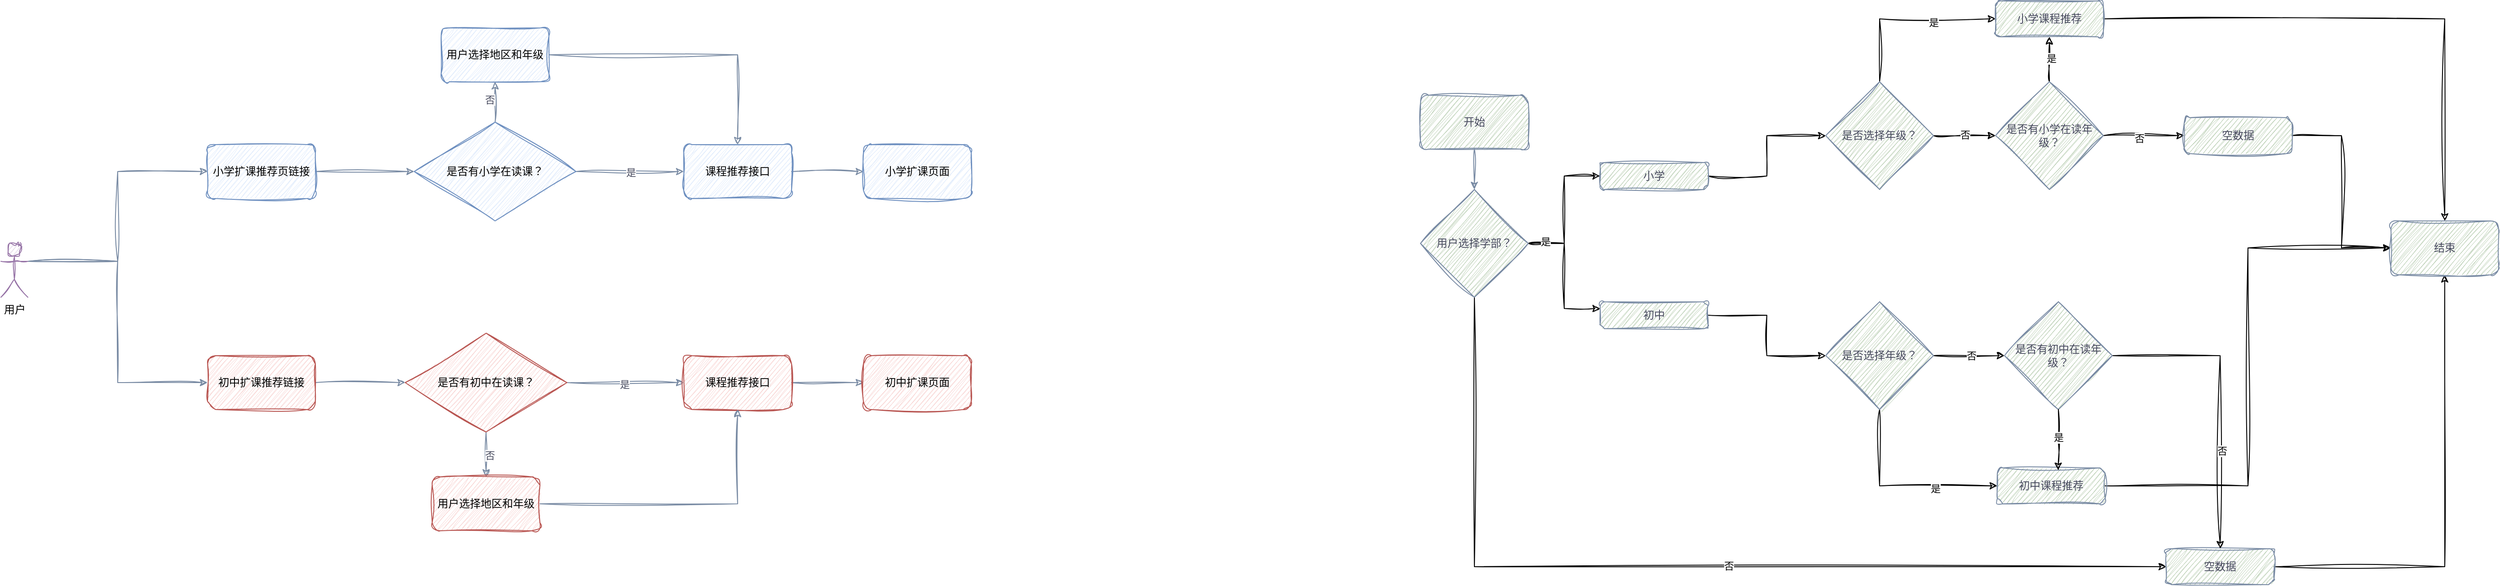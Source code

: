 <mxfile version="27.2.0">
  <diagram name="第 1 页" id="l59Q0kZf70GFu10ryJVb">
    <mxGraphModel dx="1444" dy="729" grid="1" gridSize="10" guides="1" tooltips="1" connect="1" arrows="1" fold="1" page="1" pageScale="1" pageWidth="4800" pageHeight="4800" math="0" shadow="0">
      <root>
        <mxCell id="0" />
        <mxCell id="1" parent="0" />
        <mxCell id="VSyL5UJNjRtYyE7pGAWY-93" style="edgeStyle=orthogonalEdgeStyle;rounded=0;orthogonalLoop=1;jettySize=auto;html=1;exitX=1;exitY=0.5;exitDx=0;exitDy=0;strokeColor=#788AA3;fontColor=#46495D;fillColor=#B2C9AB;sketch=1;curveFitting=1;jiggle=2;" edge="1" parent="1" source="VSyL5UJNjRtYyE7pGAWY-6" target="VSyL5UJNjRtYyE7pGAWY-10">
          <mxGeometry relative="1" as="geometry" />
        </mxCell>
        <mxCell id="VSyL5UJNjRtYyE7pGAWY-94" value="是" style="edgeLabel;html=1;align=center;verticalAlign=middle;resizable=0;points=[];strokeColor=#788AA3;fontColor=#46495D;fillColor=#B2C9AB;sketch=1;curveFitting=1;jiggle=2;" vertex="1" connectable="0" parent="VSyL5UJNjRtYyE7pGAWY-93">
          <mxGeometry x="0.015" y="-1" relative="1" as="geometry">
            <mxPoint as="offset" />
          </mxGeometry>
        </mxCell>
        <mxCell id="VSyL5UJNjRtYyE7pGAWY-99" style="edgeStyle=orthogonalEdgeStyle;rounded=0;orthogonalLoop=1;jettySize=auto;html=1;exitX=0.5;exitY=0;exitDx=0;exitDy=0;entryX=0.5;entryY=1;entryDx=0;entryDy=0;strokeColor=#788AA3;fontColor=#46495D;fillColor=#B2C9AB;sketch=1;curveFitting=1;jiggle=2;" edge="1" parent="1" source="VSyL5UJNjRtYyE7pGAWY-6" target="VSyL5UJNjRtYyE7pGAWY-98">
          <mxGeometry relative="1" as="geometry" />
        </mxCell>
        <mxCell id="VSyL5UJNjRtYyE7pGAWY-105" value="&lt;div&gt;&lt;br&gt;&lt;/div&gt;" style="edgeLabel;html=1;align=center;verticalAlign=middle;resizable=0;points=[];strokeColor=#788AA3;fontColor=#46495D;fillColor=#B2C9AB;sketch=1;curveFitting=1;jiggle=2;" vertex="1" connectable="0" parent="VSyL5UJNjRtYyE7pGAWY-99">
          <mxGeometry x="0.129" y="1" relative="1" as="geometry">
            <mxPoint as="offset" />
          </mxGeometry>
        </mxCell>
        <mxCell id="VSyL5UJNjRtYyE7pGAWY-106" value="否" style="edgeLabel;html=1;align=center;verticalAlign=middle;resizable=0;points=[];strokeColor=#788AA3;fontColor=#46495D;fillColor=#B2C9AB;sketch=1;curveFitting=1;jiggle=2;" vertex="1" connectable="0" parent="VSyL5UJNjRtYyE7pGAWY-99">
          <mxGeometry x="0.119" y="6" relative="1" as="geometry">
            <mxPoint as="offset" />
          </mxGeometry>
        </mxCell>
        <mxCell id="VSyL5UJNjRtYyE7pGAWY-6" value="是否有小学在读课？" style="rhombus;whiteSpace=wrap;html=1;labelBackgroundColor=none;fillColor=#dae8fc;strokeColor=#6c8ebf;sketch=1;curveFitting=1;jiggle=2;" vertex="1" parent="1">
          <mxGeometry x="640" y="445" width="180" height="110" as="geometry" />
        </mxCell>
        <mxCell id="VSyL5UJNjRtYyE7pGAWY-96" style="edgeStyle=orthogonalEdgeStyle;rounded=0;orthogonalLoop=1;jettySize=auto;html=1;exitX=1;exitY=0.5;exitDx=0;exitDy=0;strokeColor=#788AA3;fontColor=#46495D;fillColor=#B2C9AB;sketch=1;curveFitting=1;jiggle=2;" edge="1" parent="1" source="VSyL5UJNjRtYyE7pGAWY-10" target="VSyL5UJNjRtYyE7pGAWY-20">
          <mxGeometry relative="1" as="geometry" />
        </mxCell>
        <mxCell id="VSyL5UJNjRtYyE7pGAWY-10" value="课程推荐接口" style="rounded=1;whiteSpace=wrap;html=1;labelBackgroundColor=none;fillColor=#dae8fc;strokeColor=#6c8ebf;sketch=1;curveFitting=1;jiggle=2;" vertex="1" parent="1">
          <mxGeometry x="940" y="470" width="120" height="60" as="geometry" />
        </mxCell>
        <mxCell id="VSyL5UJNjRtYyE7pGAWY-20" value="小学扩课页面" style="rounded=1;whiteSpace=wrap;html=1;labelBackgroundColor=none;fillColor=#dae8fc;strokeColor=#6c8ebf;sketch=1;curveFitting=1;jiggle=2;" vertex="1" parent="1">
          <mxGeometry x="1140" y="470" width="120" height="60" as="geometry" />
        </mxCell>
        <mxCell id="VSyL5UJNjRtYyE7pGAWY-64" style="edgeStyle=orthogonalEdgeStyle;rounded=0;orthogonalLoop=1;jettySize=auto;html=1;exitX=0.5;exitY=1;exitDx=0;exitDy=0;strokeColor=#788AA3;fontColor=#46495D;fillColor=#B2C9AB;sketch=1;curveFitting=1;jiggle=2;" edge="1" parent="1" source="VSyL5UJNjRtYyE7pGAWY-25" target="VSyL5UJNjRtYyE7pGAWY-61">
          <mxGeometry relative="1" as="geometry" />
        </mxCell>
        <mxCell id="VSyL5UJNjRtYyE7pGAWY-25" value="开始" style="rounded=1;whiteSpace=wrap;html=1;strokeColor=#788AA3;fontColor=#46495D;fillColor=#B2C9AB;sketch=1;curveFitting=1;jiggle=2;" vertex="1" parent="1">
          <mxGeometry x="1760" y="415" width="120" height="60" as="geometry" />
        </mxCell>
        <mxCell id="VSyL5UJNjRtYyE7pGAWY-115" style="edgeStyle=orthogonalEdgeStyle;rounded=0;sketch=1;hachureGap=4;jiggle=2;curveFitting=1;orthogonalLoop=1;jettySize=auto;html=1;exitX=1;exitY=0.5;exitDx=0;exitDy=0;entryX=0;entryY=0.5;entryDx=0;entryDy=0;fontFamily=Architects Daughter;fontSource=https%3A%2F%2Ffonts.googleapis.com%2Fcss%3Ffamily%3DArchitects%2BDaughter;" edge="1" parent="1" source="VSyL5UJNjRtYyE7pGAWY-61" target="VSyL5UJNjRtYyE7pGAWY-113">
          <mxGeometry relative="1" as="geometry" />
        </mxCell>
        <mxCell id="VSyL5UJNjRtYyE7pGAWY-116" style="edgeStyle=orthogonalEdgeStyle;rounded=0;sketch=1;hachureGap=4;jiggle=2;curveFitting=1;orthogonalLoop=1;jettySize=auto;html=1;exitX=1;exitY=0.5;exitDx=0;exitDy=0;entryX=0;entryY=0.25;entryDx=0;entryDy=0;fontFamily=Architects Daughter;fontSource=https%3A%2F%2Ffonts.googleapis.com%2Fcss%3Ffamily%3DArchitects%2BDaughter;" edge="1" parent="1" source="VSyL5UJNjRtYyE7pGAWY-61" target="VSyL5UJNjRtYyE7pGAWY-114">
          <mxGeometry relative="1" as="geometry" />
        </mxCell>
        <mxCell id="VSyL5UJNjRtYyE7pGAWY-158" value="是" style="edgeLabel;html=1;align=center;verticalAlign=middle;resizable=0;points=[];sketch=1;hachureGap=4;jiggle=2;curveFitting=1;fontFamily=Architects Daughter;fontSource=https%3A%2F%2Ffonts.googleapis.com%2Fcss%3Ffamily%3DArchitects%2BDaughter;" vertex="1" connectable="0" parent="VSyL5UJNjRtYyE7pGAWY-116">
          <mxGeometry x="-0.759" y="2" relative="1" as="geometry">
            <mxPoint as="offset" />
          </mxGeometry>
        </mxCell>
        <mxCell id="VSyL5UJNjRtYyE7pGAWY-122" style="edgeStyle=orthogonalEdgeStyle;rounded=0;sketch=1;hachureGap=4;jiggle=2;curveFitting=1;orthogonalLoop=1;jettySize=auto;html=1;exitX=0.5;exitY=1;exitDx=0;exitDy=0;entryX=0;entryY=0.5;entryDx=0;entryDy=0;fontFamily=Architects Daughter;fontSource=https%3A%2F%2Ffonts.googleapis.com%2Fcss%3Ffamily%3DArchitects%2BDaughter;" edge="1" parent="1" source="VSyL5UJNjRtYyE7pGAWY-61" target="VSyL5UJNjRtYyE7pGAWY-121">
          <mxGeometry relative="1" as="geometry" />
        </mxCell>
        <mxCell id="VSyL5UJNjRtYyE7pGAWY-159" value="否" style="edgeLabel;html=1;align=center;verticalAlign=middle;resizable=0;points=[];sketch=1;hachureGap=4;jiggle=2;curveFitting=1;fontFamily=Architects Daughter;fontSource=https%3A%2F%2Ffonts.googleapis.com%2Fcss%3Ffamily%3DArchitects%2BDaughter;" vertex="1" connectable="0" parent="VSyL5UJNjRtYyE7pGAWY-122">
          <mxGeometry x="0.092" y="1" relative="1" as="geometry">
            <mxPoint x="-1" as="offset" />
          </mxGeometry>
        </mxCell>
        <mxCell id="VSyL5UJNjRtYyE7pGAWY-61" value="用户选择学部？" style="rhombus;whiteSpace=wrap;html=1;strokeColor=#788AA3;fontColor=#46495D;fillColor=#B2C9AB;sketch=1;curveFitting=1;jiggle=2;" vertex="1" parent="1">
          <mxGeometry x="1760" y="520" width="120" height="120" as="geometry" />
        </mxCell>
        <mxCell id="VSyL5UJNjRtYyE7pGAWY-88" style="edgeStyle=orthogonalEdgeStyle;rounded=0;orthogonalLoop=1;jettySize=auto;html=1;exitX=1;exitY=0.5;exitDx=0;exitDy=0;strokeColor=#788AA3;fontColor=#46495D;fillColor=#B2C9AB;sketch=1;curveFitting=1;jiggle=2;" edge="1" parent="1" source="VSyL5UJNjRtYyE7pGAWY-84" target="VSyL5UJNjRtYyE7pGAWY-6">
          <mxGeometry relative="1" as="geometry" />
        </mxCell>
        <mxCell id="VSyL5UJNjRtYyE7pGAWY-84" value="小学扩课推荐页链接" style="rounded=1;whiteSpace=wrap;html=1;labelBackgroundColor=none;fillColor=#dae8fc;strokeColor=#6c8ebf;sketch=1;curveFitting=1;jiggle=2;" vertex="1" parent="1">
          <mxGeometry x="410" y="470" width="120" height="60" as="geometry" />
        </mxCell>
        <mxCell id="VSyL5UJNjRtYyE7pGAWY-87" style="edgeStyle=orthogonalEdgeStyle;rounded=0;orthogonalLoop=1;jettySize=auto;html=1;exitX=1;exitY=0.5;exitDx=0;exitDy=0;strokeColor=#788AA3;fontColor=#46495D;fillColor=#B2C9AB;sketch=1;curveFitting=1;jiggle=2;" edge="1" parent="1" source="VSyL5UJNjRtYyE7pGAWY-85" target="VSyL5UJNjRtYyE7pGAWY-86">
          <mxGeometry relative="1" as="geometry" />
        </mxCell>
        <mxCell id="VSyL5UJNjRtYyE7pGAWY-85" value="初中扩课推荐链接" style="rounded=1;whiteSpace=wrap;html=1;labelBackgroundColor=none;fillColor=#f8cecc;strokeColor=#b85450;sketch=1;curveFitting=1;jiggle=2;" vertex="1" parent="1">
          <mxGeometry x="410" y="705" width="120" height="60" as="geometry" />
        </mxCell>
        <mxCell id="VSyL5UJNjRtYyE7pGAWY-91" style="edgeStyle=orthogonalEdgeStyle;rounded=0;orthogonalLoop=1;jettySize=auto;html=1;exitX=1;exitY=0.5;exitDx=0;exitDy=0;entryX=0;entryY=0.5;entryDx=0;entryDy=0;strokeColor=#788AA3;fontColor=#46495D;fillColor=#B2C9AB;sketch=1;curveFitting=1;jiggle=2;" edge="1" parent="1" source="VSyL5UJNjRtYyE7pGAWY-86" target="VSyL5UJNjRtYyE7pGAWY-89">
          <mxGeometry relative="1" as="geometry" />
        </mxCell>
        <mxCell id="VSyL5UJNjRtYyE7pGAWY-92" value="是" style="edgeLabel;html=1;align=center;verticalAlign=middle;resizable=0;points=[];strokeColor=#788AA3;fontColor=#46495D;fillColor=#B2C9AB;sketch=1;curveFitting=1;jiggle=2;" vertex="1" connectable="0" parent="VSyL5UJNjRtYyE7pGAWY-91">
          <mxGeometry x="-0.018" y="-2" relative="1" as="geometry">
            <mxPoint as="offset" />
          </mxGeometry>
        </mxCell>
        <mxCell id="VSyL5UJNjRtYyE7pGAWY-103" style="edgeStyle=orthogonalEdgeStyle;rounded=0;orthogonalLoop=1;jettySize=auto;html=1;exitX=0.5;exitY=1;exitDx=0;exitDy=0;entryX=0.5;entryY=0;entryDx=0;entryDy=0;strokeColor=#788AA3;fontColor=#46495D;fillColor=#B2C9AB;sketch=1;curveFitting=1;jiggle=2;" edge="1" parent="1" source="VSyL5UJNjRtYyE7pGAWY-86" target="VSyL5UJNjRtYyE7pGAWY-101">
          <mxGeometry relative="1" as="geometry" />
        </mxCell>
        <mxCell id="VSyL5UJNjRtYyE7pGAWY-104" value="否" style="edgeLabel;html=1;align=center;verticalAlign=middle;resizable=0;points=[];strokeColor=#788AA3;fontColor=#46495D;fillColor=#B2C9AB;sketch=1;curveFitting=1;jiggle=2;" vertex="1" connectable="0" parent="VSyL5UJNjRtYyE7pGAWY-103">
          <mxGeometry x="0.02" y="4" relative="1" as="geometry">
            <mxPoint as="offset" />
          </mxGeometry>
        </mxCell>
        <mxCell id="VSyL5UJNjRtYyE7pGAWY-86" value="是否有初中在读课？" style="rhombus;whiteSpace=wrap;html=1;labelBackgroundColor=none;fillColor=#f8cecc;strokeColor=#b85450;sketch=1;curveFitting=1;jiggle=2;" vertex="1" parent="1">
          <mxGeometry x="630" y="680" width="180" height="110" as="geometry" />
        </mxCell>
        <mxCell id="VSyL5UJNjRtYyE7pGAWY-95" style="edgeStyle=orthogonalEdgeStyle;rounded=0;orthogonalLoop=1;jettySize=auto;html=1;exitX=1;exitY=0.5;exitDx=0;exitDy=0;strokeColor=#788AA3;fontColor=#46495D;fillColor=#B2C9AB;sketch=1;curveFitting=1;jiggle=2;" edge="1" parent="1" source="VSyL5UJNjRtYyE7pGAWY-89" target="VSyL5UJNjRtYyE7pGAWY-90">
          <mxGeometry relative="1" as="geometry" />
        </mxCell>
        <mxCell id="VSyL5UJNjRtYyE7pGAWY-89" value="课程推荐接口" style="rounded=1;whiteSpace=wrap;html=1;labelBackgroundColor=none;fillColor=#f8cecc;strokeColor=#b85450;sketch=1;curveFitting=1;jiggle=2;" vertex="1" parent="1">
          <mxGeometry x="940" y="705" width="120" height="60" as="geometry" />
        </mxCell>
        <mxCell id="VSyL5UJNjRtYyE7pGAWY-90" value="初中扩课页面" style="rounded=1;whiteSpace=wrap;html=1;labelBackgroundColor=none;fillColor=#f8cecc;strokeColor=#b85450;sketch=1;curveFitting=1;jiggle=2;" vertex="1" parent="1">
          <mxGeometry x="1140" y="705" width="120" height="60" as="geometry" />
        </mxCell>
        <mxCell id="VSyL5UJNjRtYyE7pGAWY-100" style="edgeStyle=orthogonalEdgeStyle;rounded=0;orthogonalLoop=1;jettySize=auto;html=1;exitX=1;exitY=0.5;exitDx=0;exitDy=0;strokeColor=#788AA3;fontColor=#46495D;fillColor=#B2C9AB;sketch=1;curveFitting=1;jiggle=2;" edge="1" parent="1" source="VSyL5UJNjRtYyE7pGAWY-98" target="VSyL5UJNjRtYyE7pGAWY-10">
          <mxGeometry relative="1" as="geometry" />
        </mxCell>
        <mxCell id="VSyL5UJNjRtYyE7pGAWY-98" value="用户选择地区和年级" style="rounded=1;whiteSpace=wrap;html=1;labelBackgroundColor=none;fillColor=#dae8fc;strokeColor=#6c8ebf;sketch=1;curveFitting=1;jiggle=2;" vertex="1" parent="1">
          <mxGeometry x="670" y="340" width="120" height="60" as="geometry" />
        </mxCell>
        <mxCell id="VSyL5UJNjRtYyE7pGAWY-102" style="edgeStyle=orthogonalEdgeStyle;rounded=0;orthogonalLoop=1;jettySize=auto;html=1;exitX=1;exitY=0.5;exitDx=0;exitDy=0;entryX=0.5;entryY=1;entryDx=0;entryDy=0;strokeColor=#788AA3;fontColor=#46495D;fillColor=#B2C9AB;sketch=1;curveFitting=1;jiggle=2;" edge="1" parent="1" source="VSyL5UJNjRtYyE7pGAWY-101" target="VSyL5UJNjRtYyE7pGAWY-89">
          <mxGeometry relative="1" as="geometry" />
        </mxCell>
        <mxCell id="VSyL5UJNjRtYyE7pGAWY-101" value="用户选择地区和年级" style="rounded=1;whiteSpace=wrap;html=1;labelBackgroundColor=none;fillColor=#f8cecc;strokeColor=#b85450;sketch=1;curveFitting=1;jiggle=2;" vertex="1" parent="1">
          <mxGeometry x="660" y="840" width="120" height="60" as="geometry" />
        </mxCell>
        <mxCell id="VSyL5UJNjRtYyE7pGAWY-108" style="edgeStyle=orthogonalEdgeStyle;rounded=0;orthogonalLoop=1;jettySize=auto;html=1;exitX=1;exitY=0.333;exitDx=0;exitDy=0;exitPerimeter=0;entryX=0;entryY=0.5;entryDx=0;entryDy=0;strokeColor=#788AA3;fontColor=#46495D;fillColor=#B2C9AB;sketch=1;curveFitting=1;jiggle=2;" edge="1" parent="1" source="VSyL5UJNjRtYyE7pGAWY-107" target="VSyL5UJNjRtYyE7pGAWY-84">
          <mxGeometry relative="1" as="geometry" />
        </mxCell>
        <mxCell id="VSyL5UJNjRtYyE7pGAWY-109" style="edgeStyle=orthogonalEdgeStyle;rounded=0;orthogonalLoop=1;jettySize=auto;html=1;exitX=1;exitY=0.333;exitDx=0;exitDy=0;exitPerimeter=0;entryX=0;entryY=0.5;entryDx=0;entryDy=0;strokeColor=#788AA3;fontColor=#46495D;fillColor=#B2C9AB;sketch=1;curveFitting=1;jiggle=2;" edge="1" parent="1" source="VSyL5UJNjRtYyE7pGAWY-107" target="VSyL5UJNjRtYyE7pGAWY-85">
          <mxGeometry relative="1" as="geometry" />
        </mxCell>
        <mxCell id="VSyL5UJNjRtYyE7pGAWY-107" value="用户" style="shape=umlActor;verticalLabelPosition=bottom;verticalAlign=top;html=1;outlineConnect=0;strokeColor=#9673a6;fillColor=#e1d5e7;sketch=1;curveFitting=1;jiggle=2;" vertex="1" parent="1">
          <mxGeometry x="180" y="580" width="30" height="60" as="geometry" />
        </mxCell>
        <mxCell id="VSyL5UJNjRtYyE7pGAWY-126" style="edgeStyle=orthogonalEdgeStyle;rounded=0;sketch=1;hachureGap=4;jiggle=2;curveFitting=1;orthogonalLoop=1;jettySize=auto;html=1;exitX=1;exitY=0.5;exitDx=0;exitDy=0;fontFamily=Architects Daughter;fontSource=https%3A%2F%2Ffonts.googleapis.com%2Fcss%3Ffamily%3DArchitects%2BDaughter;" edge="1" parent="1" source="VSyL5UJNjRtYyE7pGAWY-113" target="VSyL5UJNjRtYyE7pGAWY-124">
          <mxGeometry relative="1" as="geometry" />
        </mxCell>
        <mxCell id="VSyL5UJNjRtYyE7pGAWY-113" value="小学" style="rounded=1;whiteSpace=wrap;html=1;strokeColor=#788AA3;fontColor=#46495D;fillColor=#B2C9AB;sketch=1;curveFitting=1;jiggle=2;" vertex="1" parent="1">
          <mxGeometry x="1960" y="490" width="120" height="30" as="geometry" />
        </mxCell>
        <mxCell id="VSyL5UJNjRtYyE7pGAWY-127" style="edgeStyle=orthogonalEdgeStyle;rounded=0;sketch=1;hachureGap=4;jiggle=2;curveFitting=1;orthogonalLoop=1;jettySize=auto;html=1;exitX=1;exitY=0.5;exitDx=0;exitDy=0;entryX=0;entryY=0.5;entryDx=0;entryDy=0;fontFamily=Architects Daughter;fontSource=https%3A%2F%2Ffonts.googleapis.com%2Fcss%3Ffamily%3DArchitects%2BDaughter;" edge="1" parent="1" source="VSyL5UJNjRtYyE7pGAWY-114" target="VSyL5UJNjRtYyE7pGAWY-125">
          <mxGeometry relative="1" as="geometry" />
        </mxCell>
        <mxCell id="VSyL5UJNjRtYyE7pGAWY-114" value="初中" style="rounded=1;whiteSpace=wrap;html=1;strokeColor=#788AA3;fontColor=#46495D;fillColor=#B2C9AB;sketch=1;curveFitting=1;jiggle=2;" vertex="1" parent="1">
          <mxGeometry x="1960" y="645" width="120" height="30" as="geometry" />
        </mxCell>
        <mxCell id="VSyL5UJNjRtYyE7pGAWY-156" style="edgeStyle=orthogonalEdgeStyle;rounded=0;sketch=1;hachureGap=4;jiggle=2;curveFitting=1;orthogonalLoop=1;jettySize=auto;html=1;exitX=1;exitY=0.5;exitDx=0;exitDy=0;entryX=0.5;entryY=1;entryDx=0;entryDy=0;fontFamily=Architects Daughter;fontSource=https%3A%2F%2Ffonts.googleapis.com%2Fcss%3Ffamily%3DArchitects%2BDaughter;" edge="1" parent="1" source="VSyL5UJNjRtYyE7pGAWY-121" target="VSyL5UJNjRtYyE7pGAWY-153">
          <mxGeometry relative="1" as="geometry" />
        </mxCell>
        <mxCell id="VSyL5UJNjRtYyE7pGAWY-121" value="空数据" style="rounded=1;whiteSpace=wrap;html=1;strokeColor=#788AA3;fontColor=#46495D;fillColor=#B2C9AB;sketch=1;curveFitting=1;jiggle=2;" vertex="1" parent="1">
          <mxGeometry x="2590" y="920" width="120" height="40" as="geometry" />
        </mxCell>
        <mxCell id="VSyL5UJNjRtYyE7pGAWY-132" style="edgeStyle=orthogonalEdgeStyle;rounded=0;sketch=1;hachureGap=4;jiggle=2;curveFitting=1;orthogonalLoop=1;jettySize=auto;html=1;exitX=1;exitY=0.5;exitDx=0;exitDy=0;fontFamily=Architects Daughter;fontSource=https%3A%2F%2Ffonts.googleapis.com%2Fcss%3Ffamily%3DArchitects%2BDaughter;" edge="1" parent="1" source="VSyL5UJNjRtYyE7pGAWY-124" target="VSyL5UJNjRtYyE7pGAWY-131">
          <mxGeometry relative="1" as="geometry" />
        </mxCell>
        <mxCell id="VSyL5UJNjRtYyE7pGAWY-133" value="否" style="edgeLabel;html=1;align=center;verticalAlign=middle;resizable=0;points=[];sketch=1;hachureGap=4;jiggle=2;curveFitting=1;fontFamily=Architects Daughter;fontSource=https%3A%2F%2Ffonts.googleapis.com%2Fcss%3Ffamily%3DArchitects%2BDaughter;" vertex="1" connectable="0" parent="VSyL5UJNjRtYyE7pGAWY-132">
          <mxGeometry x="-0.003" y="1" relative="1" as="geometry">
            <mxPoint as="offset" />
          </mxGeometry>
        </mxCell>
        <mxCell id="VSyL5UJNjRtYyE7pGAWY-141" style="edgeStyle=orthogonalEdgeStyle;rounded=0;sketch=1;hachureGap=4;jiggle=2;curveFitting=1;orthogonalLoop=1;jettySize=auto;html=1;exitX=0.5;exitY=0;exitDx=0;exitDy=0;entryX=0;entryY=0.5;entryDx=0;entryDy=0;fontFamily=Architects Daughter;fontSource=https%3A%2F%2Ffonts.googleapis.com%2Fcss%3Ffamily%3DArchitects%2BDaughter;" edge="1" parent="1" source="VSyL5UJNjRtYyE7pGAWY-124" target="VSyL5UJNjRtYyE7pGAWY-138">
          <mxGeometry relative="1" as="geometry" />
        </mxCell>
        <mxCell id="VSyL5UJNjRtYyE7pGAWY-142" value="是" style="edgeLabel;html=1;align=center;verticalAlign=middle;resizable=0;points=[];sketch=1;hachureGap=4;jiggle=2;curveFitting=1;fontFamily=Architects Daughter;fontSource=https%3A%2F%2Ffonts.googleapis.com%2Fcss%3Ffamily%3DArchitects%2BDaughter;" vertex="1" connectable="0" parent="VSyL5UJNjRtYyE7pGAWY-141">
          <mxGeometry x="0.309" y="-4" relative="1" as="geometry">
            <mxPoint as="offset" />
          </mxGeometry>
        </mxCell>
        <mxCell id="VSyL5UJNjRtYyE7pGAWY-124" value="是否选择年级？" style="rhombus;whiteSpace=wrap;html=1;strokeColor=#788AA3;fontColor=#46495D;fillColor=#B2C9AB;sketch=1;curveFitting=1;jiggle=2;" vertex="1" parent="1">
          <mxGeometry x="2211" y="400" width="120" height="120" as="geometry" />
        </mxCell>
        <mxCell id="VSyL5UJNjRtYyE7pGAWY-135" style="edgeStyle=orthogonalEdgeStyle;rounded=0;sketch=1;hachureGap=4;jiggle=2;curveFitting=1;orthogonalLoop=1;jettySize=auto;html=1;exitX=1;exitY=0.5;exitDx=0;exitDy=0;fontFamily=Architects Daughter;fontSource=https%3A%2F%2Ffonts.googleapis.com%2Fcss%3Ffamily%3DArchitects%2BDaughter;" edge="1" parent="1" source="VSyL5UJNjRtYyE7pGAWY-125" target="VSyL5UJNjRtYyE7pGAWY-134">
          <mxGeometry relative="1" as="geometry" />
        </mxCell>
        <mxCell id="VSyL5UJNjRtYyE7pGAWY-136" value="否" style="edgeLabel;html=1;align=center;verticalAlign=middle;resizable=0;points=[];sketch=1;hachureGap=4;jiggle=2;curveFitting=1;fontFamily=Architects Daughter;fontSource=https%3A%2F%2Ffonts.googleapis.com%2Fcss%3Ffamily%3DArchitects%2BDaughter;" vertex="1" connectable="0" parent="VSyL5UJNjRtYyE7pGAWY-135">
          <mxGeometry x="0.05" relative="1" as="geometry">
            <mxPoint as="offset" />
          </mxGeometry>
        </mxCell>
        <mxCell id="VSyL5UJNjRtYyE7pGAWY-139" style="edgeStyle=orthogonalEdgeStyle;rounded=0;sketch=1;hachureGap=4;jiggle=2;curveFitting=1;orthogonalLoop=1;jettySize=auto;html=1;exitX=0.5;exitY=1;exitDx=0;exitDy=0;entryX=0;entryY=0.5;entryDx=0;entryDy=0;fontFamily=Architects Daughter;fontSource=https%3A%2F%2Ffonts.googleapis.com%2Fcss%3Ffamily%3DArchitects%2BDaughter;" edge="1" parent="1" source="VSyL5UJNjRtYyE7pGAWY-125" target="VSyL5UJNjRtYyE7pGAWY-137">
          <mxGeometry relative="1" as="geometry" />
        </mxCell>
        <mxCell id="VSyL5UJNjRtYyE7pGAWY-140" value="是" style="edgeLabel;html=1;align=center;verticalAlign=middle;resizable=0;points=[];sketch=1;hachureGap=4;jiggle=2;curveFitting=1;fontFamily=Architects Daughter;fontSource=https%3A%2F%2Ffonts.googleapis.com%2Fcss%3Ffamily%3DArchitects%2BDaughter;" vertex="1" connectable="0" parent="VSyL5UJNjRtYyE7pGAWY-139">
          <mxGeometry x="0.362" y="-3" relative="1" as="geometry">
            <mxPoint as="offset" />
          </mxGeometry>
        </mxCell>
        <mxCell id="VSyL5UJNjRtYyE7pGAWY-125" value="是否选择年级？" style="rhombus;whiteSpace=wrap;html=1;strokeColor=#788AA3;fontColor=#46495D;fillColor=#B2C9AB;sketch=1;curveFitting=1;jiggle=2;" vertex="1" parent="1">
          <mxGeometry x="2211" y="645" width="120" height="120" as="geometry" />
        </mxCell>
        <mxCell id="VSyL5UJNjRtYyE7pGAWY-143" style="edgeStyle=orthogonalEdgeStyle;rounded=0;sketch=1;hachureGap=4;jiggle=2;curveFitting=1;orthogonalLoop=1;jettySize=auto;html=1;exitX=0.5;exitY=0;exitDx=0;exitDy=0;entryX=0.5;entryY=1;entryDx=0;entryDy=0;fontFamily=Architects Daughter;fontSource=https%3A%2F%2Ffonts.googleapis.com%2Fcss%3Ffamily%3DArchitects%2BDaughter;" edge="1" parent="1" source="VSyL5UJNjRtYyE7pGAWY-131" target="VSyL5UJNjRtYyE7pGAWY-138">
          <mxGeometry relative="1" as="geometry" />
        </mxCell>
        <mxCell id="VSyL5UJNjRtYyE7pGAWY-144" value="是" style="edgeLabel;html=1;align=center;verticalAlign=middle;resizable=0;points=[];sketch=1;hachureGap=4;jiggle=2;curveFitting=1;fontFamily=Architects Daughter;fontSource=https%3A%2F%2Ffonts.googleapis.com%2Fcss%3Ffamily%3DArchitects%2BDaughter;" vertex="1" connectable="0" parent="VSyL5UJNjRtYyE7pGAWY-143">
          <mxGeometry x="0.042" y="-2" relative="1" as="geometry">
            <mxPoint as="offset" />
          </mxGeometry>
        </mxCell>
        <mxCell id="VSyL5UJNjRtYyE7pGAWY-151" style="edgeStyle=orthogonalEdgeStyle;rounded=0;sketch=1;hachureGap=4;jiggle=2;curveFitting=1;orthogonalLoop=1;jettySize=auto;html=1;exitX=1;exitY=0.5;exitDx=0;exitDy=0;entryX=0;entryY=0.5;entryDx=0;entryDy=0;fontFamily=Architects Daughter;fontSource=https%3A%2F%2Ffonts.googleapis.com%2Fcss%3Ffamily%3DArchitects%2BDaughter;" edge="1" parent="1" source="VSyL5UJNjRtYyE7pGAWY-131" target="VSyL5UJNjRtYyE7pGAWY-149">
          <mxGeometry relative="1" as="geometry" />
        </mxCell>
        <mxCell id="VSyL5UJNjRtYyE7pGAWY-152" value="否" style="edgeLabel;html=1;align=center;verticalAlign=middle;resizable=0;points=[];sketch=1;hachureGap=4;jiggle=2;curveFitting=1;fontFamily=Architects Daughter;fontSource=https%3A%2F%2Ffonts.googleapis.com%2Fcss%3Ffamily%3DArchitects%2BDaughter;" vertex="1" connectable="0" parent="VSyL5UJNjRtYyE7pGAWY-151">
          <mxGeometry x="-0.122" y="-3" relative="1" as="geometry">
            <mxPoint as="offset" />
          </mxGeometry>
        </mxCell>
        <mxCell id="VSyL5UJNjRtYyE7pGAWY-131" value="是否有小学在读年级？" style="rhombus;whiteSpace=wrap;html=1;strokeColor=#788AA3;fontColor=#46495D;fillColor=#B2C9AB;sketch=1;curveFitting=1;jiggle=2;" vertex="1" parent="1">
          <mxGeometry x="2400" y="400" width="120" height="120" as="geometry" />
        </mxCell>
        <mxCell id="VSyL5UJNjRtYyE7pGAWY-147" style="edgeStyle=orthogonalEdgeStyle;rounded=0;sketch=1;hachureGap=4;jiggle=2;curveFitting=1;orthogonalLoop=1;jettySize=auto;html=1;exitX=1;exitY=0.5;exitDx=0;exitDy=0;fontFamily=Architects Daughter;fontSource=https%3A%2F%2Ffonts.googleapis.com%2Fcss%3Ffamily%3DArchitects%2BDaughter;" edge="1" parent="1" source="VSyL5UJNjRtYyE7pGAWY-134" target="VSyL5UJNjRtYyE7pGAWY-121">
          <mxGeometry relative="1" as="geometry" />
        </mxCell>
        <mxCell id="VSyL5UJNjRtYyE7pGAWY-148" value="否" style="edgeLabel;html=1;align=center;verticalAlign=middle;resizable=0;points=[];sketch=1;hachureGap=4;jiggle=2;curveFitting=1;fontFamily=Architects Daughter;fontSource=https%3A%2F%2Ffonts.googleapis.com%2Fcss%3Ffamily%3DArchitects%2BDaughter;" vertex="1" connectable="0" parent="VSyL5UJNjRtYyE7pGAWY-147">
          <mxGeometry x="0.346" y="2" relative="1" as="geometry">
            <mxPoint as="offset" />
          </mxGeometry>
        </mxCell>
        <mxCell id="VSyL5UJNjRtYyE7pGAWY-134" value="是否有初中在读年级？" style="rhombus;whiteSpace=wrap;html=1;strokeColor=#788AA3;fontColor=#46495D;fillColor=#B2C9AB;sketch=1;curveFitting=1;jiggle=2;" vertex="1" parent="1">
          <mxGeometry x="2410" y="645" width="120" height="120" as="geometry" />
        </mxCell>
        <mxCell id="VSyL5UJNjRtYyE7pGAWY-157" style="edgeStyle=orthogonalEdgeStyle;rounded=0;sketch=1;hachureGap=4;jiggle=2;curveFitting=1;orthogonalLoop=1;jettySize=auto;html=1;exitX=1;exitY=0.5;exitDx=0;exitDy=0;entryX=0;entryY=0.5;entryDx=0;entryDy=0;fontFamily=Architects Daughter;fontSource=https%3A%2F%2Ffonts.googleapis.com%2Fcss%3Ffamily%3DArchitects%2BDaughter;" edge="1" parent="1" source="VSyL5UJNjRtYyE7pGAWY-137" target="VSyL5UJNjRtYyE7pGAWY-153">
          <mxGeometry relative="1" as="geometry" />
        </mxCell>
        <mxCell id="VSyL5UJNjRtYyE7pGAWY-137" value="初中课程推荐" style="rounded=1;whiteSpace=wrap;html=1;strokeColor=#788AA3;fontColor=#46495D;fillColor=#B2C9AB;sketch=1;curveFitting=1;jiggle=2;" vertex="1" parent="1">
          <mxGeometry x="2402" y="830" width="120" height="40" as="geometry" />
        </mxCell>
        <mxCell id="VSyL5UJNjRtYyE7pGAWY-154" style="edgeStyle=orthogonalEdgeStyle;rounded=0;sketch=1;hachureGap=4;jiggle=2;curveFitting=1;orthogonalLoop=1;jettySize=auto;html=1;exitX=1;exitY=0.5;exitDx=0;exitDy=0;fontFamily=Architects Daughter;fontSource=https%3A%2F%2Ffonts.googleapis.com%2Fcss%3Ffamily%3DArchitects%2BDaughter;" edge="1" parent="1" source="VSyL5UJNjRtYyE7pGAWY-138" target="VSyL5UJNjRtYyE7pGAWY-153">
          <mxGeometry relative="1" as="geometry" />
        </mxCell>
        <mxCell id="VSyL5UJNjRtYyE7pGAWY-138" value="小学课程推荐" style="rounded=1;whiteSpace=wrap;html=1;strokeColor=#788AA3;fontColor=#46495D;fillColor=#B2C9AB;sketch=1;curveFitting=1;jiggle=2;" vertex="1" parent="1">
          <mxGeometry x="2400" y="310" width="120" height="40" as="geometry" />
        </mxCell>
        <mxCell id="VSyL5UJNjRtYyE7pGAWY-145" style="edgeStyle=orthogonalEdgeStyle;rounded=0;sketch=1;hachureGap=4;jiggle=2;curveFitting=1;orthogonalLoop=1;jettySize=auto;html=1;exitX=0.5;exitY=1;exitDx=0;exitDy=0;entryX=0.565;entryY=0.069;entryDx=0;entryDy=0;entryPerimeter=0;fontFamily=Architects Daughter;fontSource=https%3A%2F%2Ffonts.googleapis.com%2Fcss%3Ffamily%3DArchitects%2BDaughter;" edge="1" parent="1" source="VSyL5UJNjRtYyE7pGAWY-134" target="VSyL5UJNjRtYyE7pGAWY-137">
          <mxGeometry relative="1" as="geometry" />
        </mxCell>
        <mxCell id="VSyL5UJNjRtYyE7pGAWY-146" value="是" style="edgeLabel;html=1;align=center;verticalAlign=middle;resizable=0;points=[];sketch=1;hachureGap=4;jiggle=2;curveFitting=1;fontFamily=Architects Daughter;fontSource=https%3A%2F%2Ffonts.googleapis.com%2Fcss%3Ffamily%3DArchitects%2BDaughter;" vertex="1" connectable="0" parent="VSyL5UJNjRtYyE7pGAWY-145">
          <mxGeometry x="-0.045" relative="1" as="geometry">
            <mxPoint y="-2" as="offset" />
          </mxGeometry>
        </mxCell>
        <mxCell id="VSyL5UJNjRtYyE7pGAWY-155" style="edgeStyle=orthogonalEdgeStyle;rounded=0;sketch=1;hachureGap=4;jiggle=2;curveFitting=1;orthogonalLoop=1;jettySize=auto;html=1;exitX=1;exitY=0.5;exitDx=0;exitDy=0;entryX=0;entryY=0.5;entryDx=0;entryDy=0;fontFamily=Architects Daughter;fontSource=https%3A%2F%2Ffonts.googleapis.com%2Fcss%3Ffamily%3DArchitects%2BDaughter;" edge="1" parent="1" source="VSyL5UJNjRtYyE7pGAWY-149" target="VSyL5UJNjRtYyE7pGAWY-153">
          <mxGeometry relative="1" as="geometry" />
        </mxCell>
        <mxCell id="VSyL5UJNjRtYyE7pGAWY-149" value="空数据" style="rounded=1;whiteSpace=wrap;html=1;strokeColor=#788AA3;fontColor=#46495D;fillColor=#B2C9AB;sketch=1;curveFitting=1;jiggle=2;" vertex="1" parent="1">
          <mxGeometry x="2610" y="440" width="120" height="40" as="geometry" />
        </mxCell>
        <mxCell id="VSyL5UJNjRtYyE7pGAWY-153" value="结束" style="rounded=1;whiteSpace=wrap;html=1;strokeColor=#788AA3;fontColor=#46495D;fillColor=#B2C9AB;sketch=1;curveFitting=1;jiggle=2;" vertex="1" parent="1">
          <mxGeometry x="2840" y="555" width="120" height="60" as="geometry" />
        </mxCell>
      </root>
    </mxGraphModel>
  </diagram>
</mxfile>

